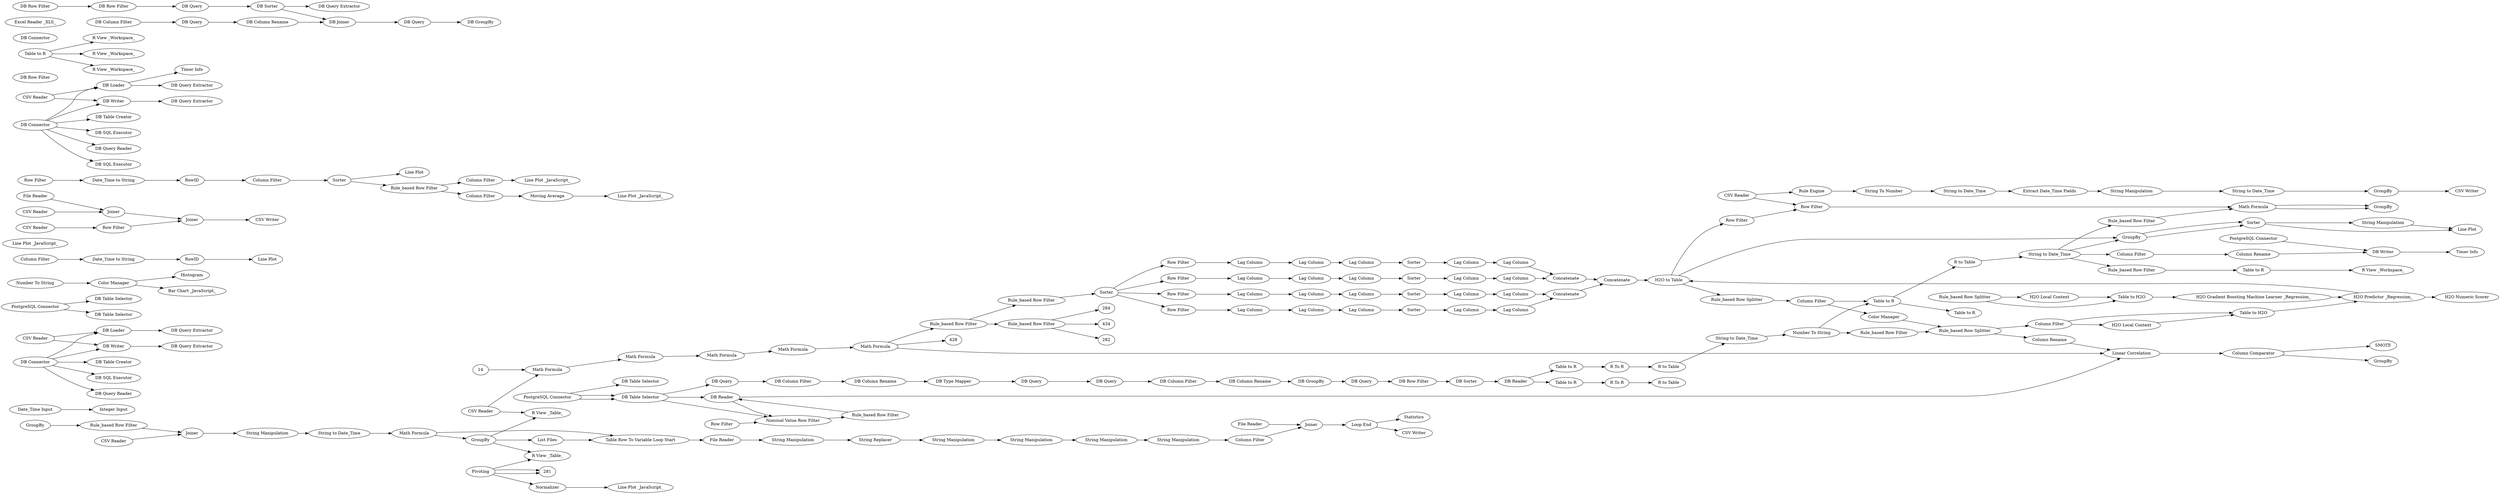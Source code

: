 digraph {
	1 [label="CSV Reader"]
	3 [label="String to Date_Time"]
	4 [label="Extract Date_Time Fields"]
	5 [label="Math Formula"]
	7 [label="Date_Time Input"]
	8 [label="Integer Input"]
	16 [label="Math Formula"]
	18 [label="Rule_based Row Filter"]
	45 [label="PostgreSQL Connector"]
	46 [label="DB Table Selector"]
	58 [label="CSV Reader"]
	59 [label="PostgreSQL Connector"]
	60 [label="DB Table Creator"]
	61 [label="DB SQL Executor"]
	62 [label="DB Query Extractor"]
	63 [label="DB Writer"]
	64 [label="DB Query Extractor"]
	65 [label="DB Table Selector"]
	66 [label="DB Connector"]
	67 [label="DB Query Reader"]
	68 [label="DB Loader"]
	69 [label="DB Table Selector"]
	203 [label="Rule_based Row Filter"]
	245 [label=GroupBy]
	246 [label="String To Number"]
	250 [label="Rule Engine"]
	253 [label="String Manipulation"]
	255 [label="String to Date_Time"]
	267 [label=Histogram]
	268 [label="Number To String"]
	278 [label="Color Manager"]
	279 [label="Bar Chart _JavaScript_"]
	260 [label=Pivoting]
	263 [label="Line Plot _JavaScript_"]
	261 [label="Line Plot"]
	263 [label="Line Plot _JavaScript_"]
	264 [label=RowID]
	265 [label="Date_Time to String"]
	266 [label="Line Plot _JavaScript_"]
	280 [label="Column Filter"]
	283 [label=Normalizer]
	292 [label=GroupBy]
	293 [label="Rule_based Row Filter"]
	294 [label="CSV Reader"]
	295 [label=Joiner]
	296 [label=GroupBy]
	298 [label="String to Date_Time"]
	299 [label="String Manipulation"]
	300 [label="Math Formula"]
	302 [label="R View _Table_"]
	303 [label="R View _Table_"]
	304 [label="R View _Table_"]
	305 [label=GroupBy]
	304 [label="List Files"]
	305 [label="Table Row To Variable Loop Start"]
	306 [label="File Reader"]
	307 [label="Loop End"]
	308 [label="CSV Writer"]
	309 [label="String Manipulation"]
	310 [label="String Replacer"]
	312 [label="String Manipulation"]
	313 [label="String Manipulation"]
	314 [label="String Manipulation"]
	318 [label="String Manipulation"]
	319 [label="Column Filter"]
	320 [label=Joiner]
	321 [label="File Reader"]
	322 [label="File Reader"]
	323 [label=Joiner]
	325 [label="CSV Reader"]
	331 [label="CSV Reader"]
	332 [label=Joiner]
	333 [label="Row Filter"]
	334 [label="CSV Writer"]
	336 [label="Math Formula"]
	337 [label="Math Formula"]
	338 [label="Math Formula"]
	339 [label="Rule_based Row Filter"]
	340 [label=Sorter]
	341 [label="Row Filter"]
	342 [label="Row Filter"]
	343 [label="Row Filter"]
	344 [label="Row Filter"]
	346 [label="Lag Column"]
	347 [label="Lag Column"]
	348 [label="Lag Column"]
	349 [label="Lag Column"]
	350 [label="Lag Column"]
	351 [label="Lag Column"]
	352 [label="Lag Column"]
	353 [label="Lag Column"]
	354 [label="Lag Column"]
	355 [label="Lag Column"]
	356 [label="Lag Column"]
	357 [label=Sorter]
	358 [label="Lag Column"]
	359 [label="Lag Column"]
	360 [label=Sorter]
	363 [label=Sorter]
	366 [label=Sorter]
	369 [label=Concatenate]
	370 [label="Lag Column"]
	371 [label="Lag Column"]
	372 [label="Lag Column"]
	373 [label="Lag Column"]
	374 [label="Lag Column"]
	375 [label="Lag Column"]
	376 [label=Concatenate]
	377 [label=Concatenate]
	403 [label="Number To String"]
	415 [label=Statistics]
	27 [label="Row Filter"]
	28 [label="Column Filter"]
	29 [label="Line Plot"]
	30 [label=Sorter]
	200 [label=RowID]
	201 [label="Date_Time to String"]
	202 [label="Line Plot _JavaScript_"]
	204 [label="Rule_based Row Filter"]
	205 [label="Column Filter"]
	236 [label="Moving Average"]
	237 [label="Line Plot _JavaScript_"]
	238 [label="Column Filter"]
	431 [label="CSV Writer"]
	432 [label=Statistics]
	260 [label=Pivoting]
	302 [label="R View _Table_"]
	43 [label="DB Loader"]
	44 [label="DB Writer"]
	45 [label="PostgreSQL Connector"]
	46 [label="DB Table Selector"]
	47 [label="DB Connector"]
	48 [label="DB Query Reader"]
	53 [label="DB SQL Executor"]
	54 [label="DB Query Extractor"]
	55 [label="DB Query Extractor"]
	56 [label="DB Table Selector"]
	57 [label="DB Table Creator"]
	430 [label="Timer Info"]
	435 [label="CSV Reader"]
	436 [label="DB SQL Executor"]
	439 [label="DB Query"]
	440 [label="DB Column Filter"]
	441 [label="DB Column Rename"]
	442 [label="DB Query"]
	443 [label="DB Query"]
	444 [label="DB GroupBy"]
	446 [label="DB Type Mapper"]
	452 [label="DB Column Filter"]
	453 [label="DB Column Rename"]
	454 [label="DB Query"]
	457 [label="Lag Column"]
	458 [label="DB Row Filter"]
	459 [label="DB Row Filter"]
	460 [label="DB Sorter"]
	461 [label="DB Reader"]
	463 [label="Table to R"]
	464 [label="R to Table"]
	465 [label="Table to R"]
	466 [label="R to Table"]
	467 [label="R To R"]
	468 [label="Number To String"]
	470 [label="R To R"]
	474 [label="String to Date_Time"]
	476 [label="Rule_based Row Filter"]
	492 [label="Table to R"]
	494 [label="Rule_based Row Filter"]
	495 [label="CSV Reader"]
	500 [label="DB Writer"]
	501 [label="PostgreSQL Connector"]
	502 [label="Timer Info"]
	503 [label="CSV Reader"]
	504 [label="Column Filter"]
	505 [label="Column Rename"]
	19 [label="String Manipulation"]
	216 [label="Line Plot"]
	220 [label=GroupBy]
	383 [label="Rule_based Row Splitter"]
	386 [label="Table to H2O"]
	387 [label="H2O Local Context"]
	392 [label="H2O Local Context"]
	394 [label="Table to H2O"]
	398 [label=GroupBy]
	399 [label="Math Formula"]
	400 [label="H2O Numeric Scorer"]
	401 [label="H2O Predictor _Regression_"]
	402 [label="Column Filter"]
	403 [label="H2O to Table"]
	404 [label=Sorter]
	408 [label="Row Filter"]
	414 [label="H2O Gradient Boosting Machine Learner _Regression_"]
	415 [label="Row Filter"]
	216 [label="Line Plot"]
	220 [label=GroupBy]
	382 [label="Rule_based Row Splitter"]
	398 [label=GroupBy]
	399 [label="Math Formula"]
	404 [label=Sorter]
	477 [label="R to Table"]
	478 [label="String to Date_Time"]
	484 [label="Rule_based Row Filter"]
	486 [label="R View _Workspace_"]
	487 [label="Table to R"]
	488 [label="R View _Workspace_"]
	489 [label="R View _Workspace_"]
	490 [label="R View _Workspace_"]
	491 [label="Table to R"]
	492 [label="Table to R"]
	493 [label="Rule_based Row Filter"]
	494 [label="Table to R"]
	495 [label="Column Filter"]
	508 [label="DB Connector"]
	513 [label="Excel Reader _XLS_"]
	515 [label="Row Filter"]
	516 [label="Rule_based Row Filter"]
	517 [label="Nominal Value Row Filter"]
	518 [label=Sorter]
	519 [label="Column Filter"]
	520 [label="Reference Column Filter"]
	521 [label="Constant Value Column Filter"]
	522 [label="Column Comparator"]
	523 [label=SMOTE]
	524 [label="Column Rename"]
	525 [label="DB Row Filter"]
	526 [label="DB Row Filter"]
	527 [label="DB Query"]
	528 [label="DB Sorter"]
	529 [label="DB Column Filter"]
	530 [label="DB Query"]
	531 [label="DB Column Rename"]
	532 [label="DB Joiner"]
	533 [label="DB Query"]
	534 [label="DB Query Extractor"]
	535 [label=GroupBy]
	536 [label="DB GroupBy"]
	518 [label="DB Reader"]
	519 [label="Color Manager"]
	520 [label="Linear Correlation"]
	521 [label="Rule_based Row Splitter"]
	7 -> 8
	58 -> 63
	58 -> 68
	59 -> 65
	59 -> 69
	63 -> 62
	66 -> 67
	66 -> 68
	66 -> 63
	66 -> 60
	66 -> 61
	68 -> 64
	268 -> 278
	278 -> 279
	278 -> 267
	264 -> 261
	265 -> 264
	280 -> 265
	260 -> 281
	260 -> 281
	260 -> 283
	283 -> 263
	292 -> 293
	293 -> 295
	294 -> 295
	295 -> 299
	296 -> 302
	296 -> 303
	296 -> 304
	298 -> 300
	299 -> 298
	300 -> 296
	300 -> 305
	27 -> 201
	28 -> 30
	30 -> 204
	30 -> 29
	200 -> 28
	201 -> 200
	204 -> 205
	204 -> 238
	205 -> 202
	236 -> 237
	238 -> 236
	260 -> 302
	43 -> 55
	43 -> 430
	44 -> 54
	45 -> 46
	45 -> 56
	47 -> 44
	47 -> 43
	47 -> 57
	47 -> 53
	47 -> 48
	47 -> 436
	435 -> 43
	435 -> 44
	19 -> 216
	220 -> 404
	383 -> 387
	383 -> 386
	386 -> 414
	387 -> 386
	392 -> 394
	394 -> 401
	399 -> 398
	401 -> 400
	401 -> 403
	402 -> 394
	402 -> 392
	403 -> 408
	403 -> 220
	404 -> 19
	408 -> 415
	414 -> 401
	415 -> 399
	220 -> 404
	382 -> 495
	399 -> 398
	404 -> 216
	477 -> 478
	478 -> 220
	478 -> 493
	478 -> 484
	484 -> 487
	487 -> 486
	491 -> 490
	491 -> 489
	491 -> 488
	493 -> 399
	494 -> 477
	495 -> 494
	515 -> 517
	516 -> 518
	517 -> 516
	518 -> 520
	519 -> 521
	520 -> 522
	521 -> 524
	522 -> 523
	522 -> 535
	524 -> 520
	525 -> 526
	526 -> 527
	527 -> 528
	528 -> 532
	528 -> 534
	529 -> 530
	530 -> 531
	531 -> 532
	532 -> 533
	533 -> 536
	1 -> 415
	1 -> 250
	3 -> 4
	4 -> 253
	5 -> 336
	14 -> 5
	16 -> 520
	16 -> 428
	16 -> 203
	18 -> 282
	18 -> 284
	18 -> 434
	45 -> 46
	46 -> 518
	46 -> 517
	46 -> 439
	203 -> 339
	203 -> 18
	245 -> 431
	246 -> 3
	250 -> 246
	253 -> 255
	255 -> 245
	304 -> 305
	305 -> 306
	306 -> 318
	307 -> 308
	307 -> 432
	309 -> 312
	310 -> 309
	312 -> 313
	313 -> 314
	314 -> 319
	318 -> 310
	319 -> 320
	320 -> 307
	321 -> 323
	322 -> 320
	323 -> 332
	325 -> 323
	331 -> 333
	332 -> 334
	333 -> 332
	336 -> 337
	337 -> 338
	338 -> 16
	339 -> 340
	340 -> 341
	340 -> 342
	340 -> 343
	340 -> 344
	341 -> 457
	342 -> 348
	343 -> 353
	344 -> 356
	346 -> 347
	347 -> 357
	348 -> 349
	349 -> 350
	350 -> 360
	351 -> 352
	352 -> 363
	353 -> 351
	354 -> 355
	355 -> 366
	356 -> 354
	357 -> 358
	358 -> 359
	359 -> 369
	360 -> 371
	363 -> 373
	366 -> 375
	369 -> 377
	370 -> 369
	371 -> 370
	372 -> 376
	373 -> 372
	374 -> 376
	375 -> 374
	376 -> 377
	377 -> 403
	403 -> 382
	439 -> 440
	440 -> 441
	441 -> 446
	442 -> 443
	443 -> 452
	444 -> 454
	446 -> 442
	452 -> 453
	453 -> 444
	454 -> 458
	457 -> 346
	458 -> 460
	460 -> 461
	461 -> 463
	461 -> 465
	463 -> 470
	464 -> 474
	465 -> 467
	467 -> 466
	468 -> 476
	468 -> 494
	470 -> 464
	474 -> 468
	476 -> 521
	494 -> 492
	495 -> 519
	500 -> 502
	501 -> 500
	503 -> 303
	503 -> 5
	504 -> 505
	505 -> 500
	478 -> 504
	518 -> 517
	521 -> 402
	rankdir=LR
}
